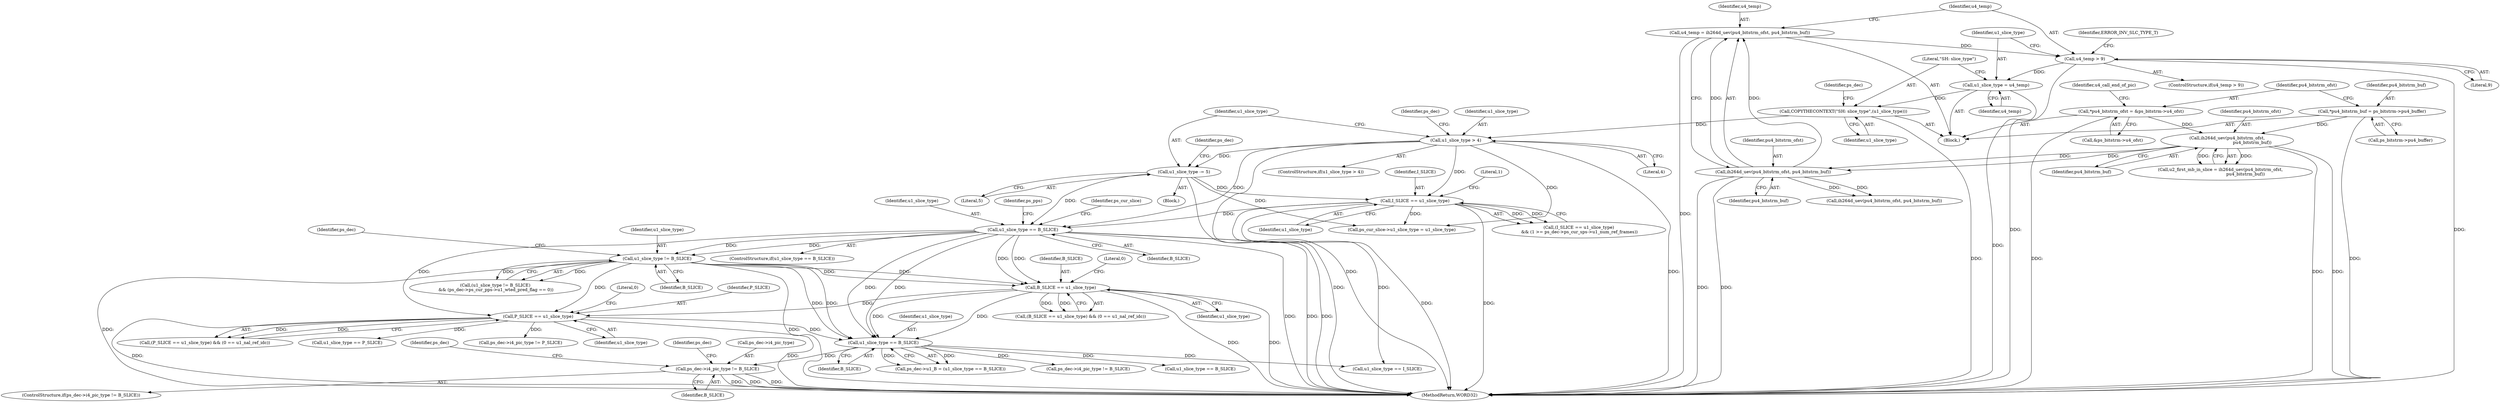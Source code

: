 digraph "0_Android_9a00f562a612d56e7b2b989d168647db900ba6cf_0@pointer" {
"1002449" [label="(Call,ps_dec->i4_pic_type != B_SLICE)"];
"1002278" [label="(Call,u1_slice_type == B_SLICE)"];
"1001820" [label="(Call,B_SLICE == u1_slice_type)"];
"1001521" [label="(Call,u1_slice_type == B_SLICE)"];
"1000347" [label="(Call,I_SLICE == u1_slice_type)"];
"1000302" [label="(Call,u1_slice_type -= 5)"];
"1000298" [label="(Call,u1_slice_type > 4)"];
"1000289" [label="(Call,COPYTHECONTEXT(\"SH: slice_type\",(u1_slice_type)))"];
"1000286" [label="(Call,u1_slice_type = u4_temp)"];
"1000281" [label="(Call,u4_temp > 9)"];
"1000275" [label="(Call,u4_temp = ih264d_uev(pu4_bitstrm_ofst, pu4_bitstrm_buf))"];
"1000277" [label="(Call,ih264d_uev(pu4_bitstrm_ofst, pu4_bitstrm_buf))"];
"1000237" [label="(Call,ih264d_uev(pu4_bitstrm_ofst,\n                                     pu4_bitstrm_buf))"];
"1000209" [label="(Call,*pu4_bitstrm_ofst = &ps_bitstrm->u4_ofst)"];
"1000203" [label="(Call,*pu4_bitstrm_buf = ps_bitstrm->pu4_buffer)"];
"1001744" [label="(Call,u1_slice_type != B_SLICE)"];
"1001835" [label="(Call,P_SLICE == u1_slice_type)"];
"1000283" [label="(Literal,9)"];
"1001834" [label="(Call,(P_SLICE == u1_slice_type) && (0 == u1_nal_ref_idc))"];
"1000301" [label="(Block,)"];
"1000346" [label="(Call,(I_SLICE == u1_slice_type)\n && (1 >= ps_dec->ps_cur_sps->u1_num_ref_frames))"];
"1001521" [label="(Call,u1_slice_type == B_SLICE)"];
"1000204" [label="(Identifier,pu4_bitstrm_buf)"];
"1000349" [label="(Identifier,u1_slice_type)"];
"1001746" [label="(Identifier,B_SLICE)"];
"1002279" [label="(Identifier,u1_slice_type)"];
"1001820" [label="(Call,B_SLICE == u1_slice_type)"];
"1000277" [label="(Call,ih264d_uev(pu4_bitstrm_ofst, pu4_bitstrm_buf))"];
"1000211" [label="(Call,&ps_bitstrm->u4_ofst)"];
"1001839" [label="(Literal,0)"];
"1000418" [label="(Call,ih264d_uev(pu4_bitstrm_ofst, pu4_bitstrm_buf))"];
"1000276" [label="(Identifier,u4_temp)"];
"1000294" [label="(Identifier,ps_dec)"];
"1000282" [label="(Identifier,u4_temp)"];
"1001520" [label="(ControlStructure,if(u1_slice_type == B_SLICE))"];
"1000281" [label="(Call,u4_temp > 9)"];
"1002568" [label="(MethodReturn,WORD32)"];
"1001819" [label="(Call,(B_SLICE == u1_slice_type) && (0 == u1_nal_ref_idc))"];
"1000290" [label="(Literal,\"SH: slice_type\")"];
"1000239" [label="(Identifier,pu4_bitstrm_buf)"];
"1000291" [label="(Identifier,u1_slice_type)"];
"1000299" [label="(Identifier,u1_slice_type)"];
"1002453" [label="(Identifier,B_SLICE)"];
"1000298" [label="(Call,u1_slice_type > 4)"];
"1000279" [label="(Identifier,pu4_bitstrm_buf)"];
"1000303" [label="(Identifier,u1_slice_type)"];
"1001744" [label="(Call,u1_slice_type != B_SLICE)"];
"1001527" [label="(Identifier,ps_cur_slice)"];
"1000351" [label="(Literal,1)"];
"1000235" [label="(Call,u2_first_mb_in_slice = ih264d_uev(pu4_bitstrm_ofst,\n                                     pu4_bitstrm_buf))"];
"1000238" [label="(Identifier,pu4_bitstrm_ofst)"];
"1002450" [label="(Call,ps_dec->i4_pic_type)"];
"1001822" [label="(Identifier,u1_slice_type)"];
"1000304" [label="(Literal,5)"];
"1000286" [label="(Call,u1_slice_type = u4_temp)"];
"1002280" [label="(Identifier,B_SLICE)"];
"1000205" [label="(Call,ps_bitstrm->pu4_buffer)"];
"1000209" [label="(Call,*pu4_bitstrm_ofst = &ps_bitstrm->u4_ofst)"];
"1002410" [label="(Call,ps_dec->i4_pic_type != B_SLICE)"];
"1000280" [label="(ControlStructure,if(u4_temp > 9))"];
"1002278" [label="(Call,u1_slice_type == B_SLICE)"];
"1002427" [label="(Call,u1_slice_type == P_SLICE)"];
"1001750" [label="(Identifier,ps_dec)"];
"1000307" [label="(Identifier,ps_dec)"];
"1002492" [label="(Identifier,ps_dec)"];
"1000210" [label="(Identifier,pu4_bitstrm_ofst)"];
"1001835" [label="(Call,P_SLICE == u1_slice_type)"];
"1000237" [label="(Call,ih264d_uev(pu4_bitstrm_ofst,\n                                     pu4_bitstrm_buf))"];
"1001743" [label="(Call,(u1_slice_type != B_SLICE)\n && (ps_dec->ps_cur_pps->u1_wted_pred_flag == 0))"];
"1002461" [label="(Call,u1_slice_type == B_SLICE)"];
"1000226" [label="(Identifier,u4_call_end_of_pic)"];
"1001824" [label="(Literal,0)"];
"1000285" [label="(Identifier,ERROR_INV_SLC_TYPE_T)"];
"1000275" [label="(Call,u4_temp = ih264d_uev(pu4_bitstrm_ofst, pu4_bitstrm_buf))"];
"1001836" [label="(Identifier,P_SLICE)"];
"1001523" [label="(Identifier,B_SLICE)"];
"1000347" [label="(Call,I_SLICE == u1_slice_type)"];
"1002392" [label="(Call,u1_slice_type == I_SLICE)"];
"1000302" [label="(Call,u1_slice_type -= 5)"];
"1000166" [label="(Block,)"];
"1000297" [label="(ControlStructure,if(u1_slice_type > 4))"];
"1000348" [label="(Identifier,I_SLICE)"];
"1001471" [label="(Call,ps_cur_slice->u1_slice_type = u1_slice_type)"];
"1000316" [label="(Identifier,ps_dec)"];
"1001522" [label="(Identifier,u1_slice_type)"];
"1000203" [label="(Call,*pu4_bitstrm_buf = ps_bitstrm->pu4_buffer)"];
"1001745" [label="(Identifier,u1_slice_type)"];
"1001821" [label="(Identifier,B_SLICE)"];
"1002415" [label="(Call,ps_dec->i4_pic_type != P_SLICE)"];
"1002448" [label="(ControlStructure,if(ps_dec->i4_pic_type != B_SLICE))"];
"1000300" [label="(Literal,4)"];
"1001573" [label="(Identifier,ps_pps)"];
"1002456" [label="(Identifier,ps_dec)"];
"1000287" [label="(Identifier,u1_slice_type)"];
"1002274" [label="(Call,ps_dec->u1_B = (u1_slice_type == B_SLICE))"];
"1001837" [label="(Identifier,u1_slice_type)"];
"1000278" [label="(Identifier,pu4_bitstrm_ofst)"];
"1000288" [label="(Identifier,u4_temp)"];
"1002449" [label="(Call,ps_dec->i4_pic_type != B_SLICE)"];
"1000289" [label="(Call,COPYTHECONTEXT(\"SH: slice_type\",(u1_slice_type)))"];
"1002449" -> "1002448"  [label="AST: "];
"1002449" -> "1002453"  [label="CFG: "];
"1002450" -> "1002449"  [label="AST: "];
"1002453" -> "1002449"  [label="AST: "];
"1002456" -> "1002449"  [label="CFG: "];
"1002492" -> "1002449"  [label="CFG: "];
"1002449" -> "1002568"  [label="DDG: "];
"1002449" -> "1002568"  [label="DDG: "];
"1002449" -> "1002568"  [label="DDG: "];
"1002278" -> "1002449"  [label="DDG: "];
"1002278" -> "1002274"  [label="AST: "];
"1002278" -> "1002280"  [label="CFG: "];
"1002279" -> "1002278"  [label="AST: "];
"1002280" -> "1002278"  [label="AST: "];
"1002274" -> "1002278"  [label="CFG: "];
"1002278" -> "1002274"  [label="DDG: "];
"1002278" -> "1002274"  [label="DDG: "];
"1001820" -> "1002278"  [label="DDG: "];
"1001820" -> "1002278"  [label="DDG: "];
"1001521" -> "1002278"  [label="DDG: "];
"1001521" -> "1002278"  [label="DDG: "];
"1001835" -> "1002278"  [label="DDG: "];
"1001744" -> "1002278"  [label="DDG: "];
"1001744" -> "1002278"  [label="DDG: "];
"1002278" -> "1002392"  [label="DDG: "];
"1002278" -> "1002410"  [label="DDG: "];
"1002278" -> "1002461"  [label="DDG: "];
"1001820" -> "1001819"  [label="AST: "];
"1001820" -> "1001822"  [label="CFG: "];
"1001821" -> "1001820"  [label="AST: "];
"1001822" -> "1001820"  [label="AST: "];
"1001824" -> "1001820"  [label="CFG: "];
"1001819" -> "1001820"  [label="CFG: "];
"1001820" -> "1002568"  [label="DDG: "];
"1001820" -> "1002568"  [label="DDG: "];
"1001820" -> "1001819"  [label="DDG: "];
"1001820" -> "1001819"  [label="DDG: "];
"1001521" -> "1001820"  [label="DDG: "];
"1001521" -> "1001820"  [label="DDG: "];
"1001744" -> "1001820"  [label="DDG: "];
"1001744" -> "1001820"  [label="DDG: "];
"1001820" -> "1001835"  [label="DDG: "];
"1001521" -> "1001520"  [label="AST: "];
"1001521" -> "1001523"  [label="CFG: "];
"1001522" -> "1001521"  [label="AST: "];
"1001523" -> "1001521"  [label="AST: "];
"1001527" -> "1001521"  [label="CFG: "];
"1001573" -> "1001521"  [label="CFG: "];
"1001521" -> "1002568"  [label="DDG: "];
"1001521" -> "1002568"  [label="DDG: "];
"1001521" -> "1002568"  [label="DDG: "];
"1000347" -> "1001521"  [label="DDG: "];
"1000302" -> "1001521"  [label="DDG: "];
"1000298" -> "1001521"  [label="DDG: "];
"1001521" -> "1001744"  [label="DDG: "];
"1001521" -> "1001744"  [label="DDG: "];
"1001521" -> "1001835"  [label="DDG: "];
"1000347" -> "1000346"  [label="AST: "];
"1000347" -> "1000349"  [label="CFG: "];
"1000348" -> "1000347"  [label="AST: "];
"1000349" -> "1000347"  [label="AST: "];
"1000351" -> "1000347"  [label="CFG: "];
"1000346" -> "1000347"  [label="CFG: "];
"1000347" -> "1002568"  [label="DDG: "];
"1000347" -> "1002568"  [label="DDG: "];
"1000347" -> "1000346"  [label="DDG: "];
"1000347" -> "1000346"  [label="DDG: "];
"1000302" -> "1000347"  [label="DDG: "];
"1000298" -> "1000347"  [label="DDG: "];
"1000347" -> "1001471"  [label="DDG: "];
"1000347" -> "1002392"  [label="DDG: "];
"1000302" -> "1000301"  [label="AST: "];
"1000302" -> "1000304"  [label="CFG: "];
"1000303" -> "1000302"  [label="AST: "];
"1000304" -> "1000302"  [label="AST: "];
"1000307" -> "1000302"  [label="CFG: "];
"1000302" -> "1002568"  [label="DDG: "];
"1000298" -> "1000302"  [label="DDG: "];
"1000302" -> "1001471"  [label="DDG: "];
"1000298" -> "1000297"  [label="AST: "];
"1000298" -> "1000300"  [label="CFG: "];
"1000299" -> "1000298"  [label="AST: "];
"1000300" -> "1000298"  [label="AST: "];
"1000303" -> "1000298"  [label="CFG: "];
"1000316" -> "1000298"  [label="CFG: "];
"1000298" -> "1002568"  [label="DDG: "];
"1000298" -> "1002568"  [label="DDG: "];
"1000289" -> "1000298"  [label="DDG: "];
"1000298" -> "1001471"  [label="DDG: "];
"1000289" -> "1000166"  [label="AST: "];
"1000289" -> "1000291"  [label="CFG: "];
"1000290" -> "1000289"  [label="AST: "];
"1000291" -> "1000289"  [label="AST: "];
"1000294" -> "1000289"  [label="CFG: "];
"1000289" -> "1002568"  [label="DDG: "];
"1000286" -> "1000289"  [label="DDG: "];
"1000286" -> "1000166"  [label="AST: "];
"1000286" -> "1000288"  [label="CFG: "];
"1000287" -> "1000286"  [label="AST: "];
"1000288" -> "1000286"  [label="AST: "];
"1000290" -> "1000286"  [label="CFG: "];
"1000286" -> "1002568"  [label="DDG: "];
"1000281" -> "1000286"  [label="DDG: "];
"1000281" -> "1000280"  [label="AST: "];
"1000281" -> "1000283"  [label="CFG: "];
"1000282" -> "1000281"  [label="AST: "];
"1000283" -> "1000281"  [label="AST: "];
"1000285" -> "1000281"  [label="CFG: "];
"1000287" -> "1000281"  [label="CFG: "];
"1000281" -> "1002568"  [label="DDG: "];
"1000281" -> "1002568"  [label="DDG: "];
"1000275" -> "1000281"  [label="DDG: "];
"1000275" -> "1000166"  [label="AST: "];
"1000275" -> "1000277"  [label="CFG: "];
"1000276" -> "1000275"  [label="AST: "];
"1000277" -> "1000275"  [label="AST: "];
"1000282" -> "1000275"  [label="CFG: "];
"1000275" -> "1002568"  [label="DDG: "];
"1000277" -> "1000275"  [label="DDG: "];
"1000277" -> "1000275"  [label="DDG: "];
"1000277" -> "1000279"  [label="CFG: "];
"1000278" -> "1000277"  [label="AST: "];
"1000279" -> "1000277"  [label="AST: "];
"1000277" -> "1002568"  [label="DDG: "];
"1000277" -> "1002568"  [label="DDG: "];
"1000237" -> "1000277"  [label="DDG: "];
"1000237" -> "1000277"  [label="DDG: "];
"1000277" -> "1000418"  [label="DDG: "];
"1000277" -> "1000418"  [label="DDG: "];
"1000237" -> "1000235"  [label="AST: "];
"1000237" -> "1000239"  [label="CFG: "];
"1000238" -> "1000237"  [label="AST: "];
"1000239" -> "1000237"  [label="AST: "];
"1000235" -> "1000237"  [label="CFG: "];
"1000237" -> "1002568"  [label="DDG: "];
"1000237" -> "1002568"  [label="DDG: "];
"1000237" -> "1000235"  [label="DDG: "];
"1000237" -> "1000235"  [label="DDG: "];
"1000209" -> "1000237"  [label="DDG: "];
"1000203" -> "1000237"  [label="DDG: "];
"1000209" -> "1000166"  [label="AST: "];
"1000209" -> "1000211"  [label="CFG: "];
"1000210" -> "1000209"  [label="AST: "];
"1000211" -> "1000209"  [label="AST: "];
"1000226" -> "1000209"  [label="CFG: "];
"1000209" -> "1002568"  [label="DDG: "];
"1000203" -> "1000166"  [label="AST: "];
"1000203" -> "1000205"  [label="CFG: "];
"1000204" -> "1000203"  [label="AST: "];
"1000205" -> "1000203"  [label="AST: "];
"1000210" -> "1000203"  [label="CFG: "];
"1000203" -> "1002568"  [label="DDG: "];
"1001744" -> "1001743"  [label="AST: "];
"1001744" -> "1001746"  [label="CFG: "];
"1001745" -> "1001744"  [label="AST: "];
"1001746" -> "1001744"  [label="AST: "];
"1001750" -> "1001744"  [label="CFG: "];
"1001743" -> "1001744"  [label="CFG: "];
"1001744" -> "1002568"  [label="DDG: "];
"1001744" -> "1002568"  [label="DDG: "];
"1001744" -> "1001743"  [label="DDG: "];
"1001744" -> "1001743"  [label="DDG: "];
"1001744" -> "1001835"  [label="DDG: "];
"1001835" -> "1001834"  [label="AST: "];
"1001835" -> "1001837"  [label="CFG: "];
"1001836" -> "1001835"  [label="AST: "];
"1001837" -> "1001835"  [label="AST: "];
"1001839" -> "1001835"  [label="CFG: "];
"1001834" -> "1001835"  [label="CFG: "];
"1001835" -> "1002568"  [label="DDG: "];
"1001835" -> "1002568"  [label="DDG: "];
"1001835" -> "1001834"  [label="DDG: "];
"1001835" -> "1001834"  [label="DDG: "];
"1001835" -> "1002415"  [label="DDG: "];
"1001835" -> "1002427"  [label="DDG: "];
}
